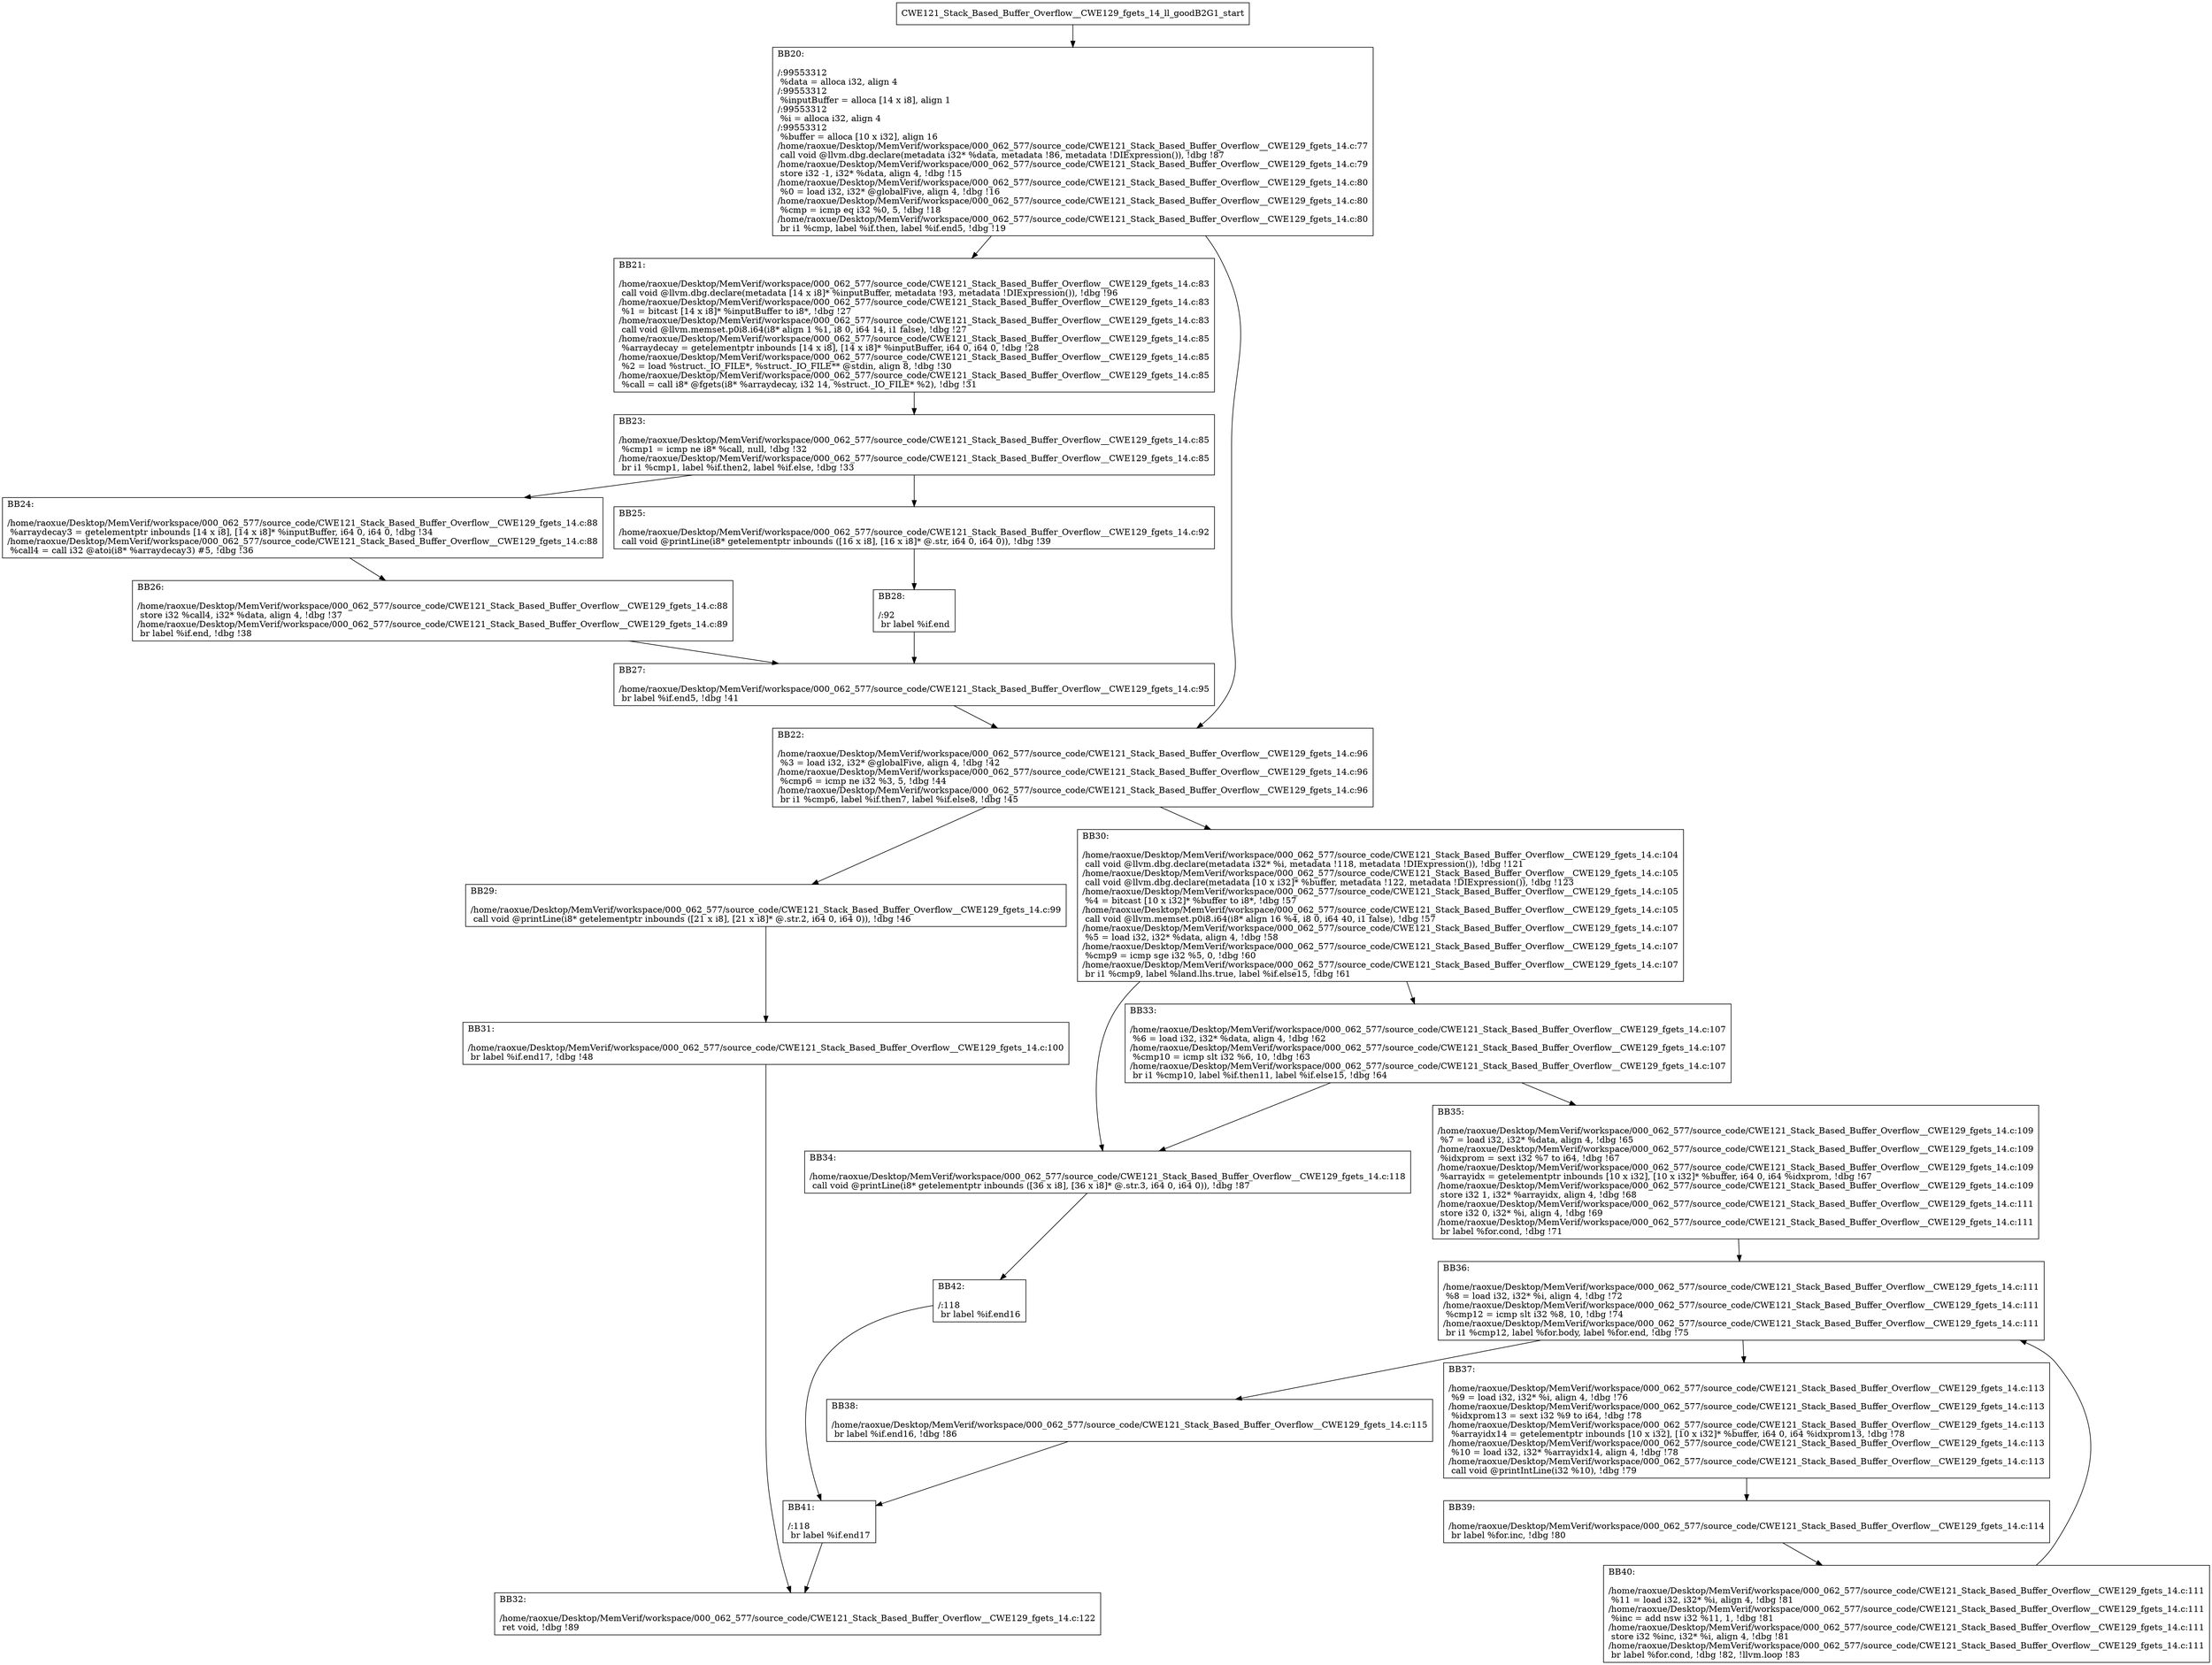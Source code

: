 digraph "CFG for'CWE121_Stack_Based_Buffer_Overflow__CWE129_fgets_14_ll_goodB2G1' function" {
	BBCWE121_Stack_Based_Buffer_Overflow__CWE129_fgets_14_ll_goodB2G1_start[shape=record,label="{CWE121_Stack_Based_Buffer_Overflow__CWE129_fgets_14_ll_goodB2G1_start}"];
	BBCWE121_Stack_Based_Buffer_Overflow__CWE129_fgets_14_ll_goodB2G1_start-> CWE121_Stack_Based_Buffer_Overflow__CWE129_fgets_14_ll_goodB2G1BB20;
	CWE121_Stack_Based_Buffer_Overflow__CWE129_fgets_14_ll_goodB2G1BB20 [shape=record, label="{BB20:\l\l/:99553312\l
  %data = alloca i32, align 4\l
/:99553312\l
  %inputBuffer = alloca [14 x i8], align 1\l
/:99553312\l
  %i = alloca i32, align 4\l
/:99553312\l
  %buffer = alloca [10 x i32], align 16\l
/home/raoxue/Desktop/MemVerif/workspace/000_062_577/source_code/CWE121_Stack_Based_Buffer_Overflow__CWE129_fgets_14.c:77\l
  call void @llvm.dbg.declare(metadata i32* %data, metadata !86, metadata !DIExpression()), !dbg !87\l
/home/raoxue/Desktop/MemVerif/workspace/000_062_577/source_code/CWE121_Stack_Based_Buffer_Overflow__CWE129_fgets_14.c:79\l
  store i32 -1, i32* %data, align 4, !dbg !15\l
/home/raoxue/Desktop/MemVerif/workspace/000_062_577/source_code/CWE121_Stack_Based_Buffer_Overflow__CWE129_fgets_14.c:80\l
  %0 = load i32, i32* @globalFive, align 4, !dbg !16\l
/home/raoxue/Desktop/MemVerif/workspace/000_062_577/source_code/CWE121_Stack_Based_Buffer_Overflow__CWE129_fgets_14.c:80\l
  %cmp = icmp eq i32 %0, 5, !dbg !18\l
/home/raoxue/Desktop/MemVerif/workspace/000_062_577/source_code/CWE121_Stack_Based_Buffer_Overflow__CWE129_fgets_14.c:80\l
  br i1 %cmp, label %if.then, label %if.end5, !dbg !19\l
}"];
	CWE121_Stack_Based_Buffer_Overflow__CWE129_fgets_14_ll_goodB2G1BB20-> CWE121_Stack_Based_Buffer_Overflow__CWE129_fgets_14_ll_goodB2G1BB21;
	CWE121_Stack_Based_Buffer_Overflow__CWE129_fgets_14_ll_goodB2G1BB20-> CWE121_Stack_Based_Buffer_Overflow__CWE129_fgets_14_ll_goodB2G1BB22;
	CWE121_Stack_Based_Buffer_Overflow__CWE129_fgets_14_ll_goodB2G1BB21 [shape=record, label="{BB21:\l\l/home/raoxue/Desktop/MemVerif/workspace/000_062_577/source_code/CWE121_Stack_Based_Buffer_Overflow__CWE129_fgets_14.c:83\l
  call void @llvm.dbg.declare(metadata [14 x i8]* %inputBuffer, metadata !93, metadata !DIExpression()), !dbg !96\l
/home/raoxue/Desktop/MemVerif/workspace/000_062_577/source_code/CWE121_Stack_Based_Buffer_Overflow__CWE129_fgets_14.c:83\l
  %1 = bitcast [14 x i8]* %inputBuffer to i8*, !dbg !27\l
/home/raoxue/Desktop/MemVerif/workspace/000_062_577/source_code/CWE121_Stack_Based_Buffer_Overflow__CWE129_fgets_14.c:83\l
  call void @llvm.memset.p0i8.i64(i8* align 1 %1, i8 0, i64 14, i1 false), !dbg !27\l
/home/raoxue/Desktop/MemVerif/workspace/000_062_577/source_code/CWE121_Stack_Based_Buffer_Overflow__CWE129_fgets_14.c:85\l
  %arraydecay = getelementptr inbounds [14 x i8], [14 x i8]* %inputBuffer, i64 0, i64 0, !dbg !28\l
/home/raoxue/Desktop/MemVerif/workspace/000_062_577/source_code/CWE121_Stack_Based_Buffer_Overflow__CWE129_fgets_14.c:85\l
  %2 = load %struct._IO_FILE*, %struct._IO_FILE** @stdin, align 8, !dbg !30\l
/home/raoxue/Desktop/MemVerif/workspace/000_062_577/source_code/CWE121_Stack_Based_Buffer_Overflow__CWE129_fgets_14.c:85\l
  %call = call i8* @fgets(i8* %arraydecay, i32 14, %struct._IO_FILE* %2), !dbg !31\l
}"];
	CWE121_Stack_Based_Buffer_Overflow__CWE129_fgets_14_ll_goodB2G1BB21-> CWE121_Stack_Based_Buffer_Overflow__CWE129_fgets_14_ll_goodB2G1BB23;
	CWE121_Stack_Based_Buffer_Overflow__CWE129_fgets_14_ll_goodB2G1BB23 [shape=record, label="{BB23:\l\l/home/raoxue/Desktop/MemVerif/workspace/000_062_577/source_code/CWE121_Stack_Based_Buffer_Overflow__CWE129_fgets_14.c:85\l
  %cmp1 = icmp ne i8* %call, null, !dbg !32\l
/home/raoxue/Desktop/MemVerif/workspace/000_062_577/source_code/CWE121_Stack_Based_Buffer_Overflow__CWE129_fgets_14.c:85\l
  br i1 %cmp1, label %if.then2, label %if.else, !dbg !33\l
}"];
	CWE121_Stack_Based_Buffer_Overflow__CWE129_fgets_14_ll_goodB2G1BB23-> CWE121_Stack_Based_Buffer_Overflow__CWE129_fgets_14_ll_goodB2G1BB24;
	CWE121_Stack_Based_Buffer_Overflow__CWE129_fgets_14_ll_goodB2G1BB23-> CWE121_Stack_Based_Buffer_Overflow__CWE129_fgets_14_ll_goodB2G1BB25;
	CWE121_Stack_Based_Buffer_Overflow__CWE129_fgets_14_ll_goodB2G1BB24 [shape=record, label="{BB24:\l\l/home/raoxue/Desktop/MemVerif/workspace/000_062_577/source_code/CWE121_Stack_Based_Buffer_Overflow__CWE129_fgets_14.c:88\l
  %arraydecay3 = getelementptr inbounds [14 x i8], [14 x i8]* %inputBuffer, i64 0, i64 0, !dbg !34\l
/home/raoxue/Desktop/MemVerif/workspace/000_062_577/source_code/CWE121_Stack_Based_Buffer_Overflow__CWE129_fgets_14.c:88\l
  %call4 = call i32 @atoi(i8* %arraydecay3) #5, !dbg !36\l
}"];
	CWE121_Stack_Based_Buffer_Overflow__CWE129_fgets_14_ll_goodB2G1BB24-> CWE121_Stack_Based_Buffer_Overflow__CWE129_fgets_14_ll_goodB2G1BB26;
	CWE121_Stack_Based_Buffer_Overflow__CWE129_fgets_14_ll_goodB2G1BB26 [shape=record, label="{BB26:\l\l/home/raoxue/Desktop/MemVerif/workspace/000_062_577/source_code/CWE121_Stack_Based_Buffer_Overflow__CWE129_fgets_14.c:88\l
  store i32 %call4, i32* %data, align 4, !dbg !37\l
/home/raoxue/Desktop/MemVerif/workspace/000_062_577/source_code/CWE121_Stack_Based_Buffer_Overflow__CWE129_fgets_14.c:89\l
  br label %if.end, !dbg !38\l
}"];
	CWE121_Stack_Based_Buffer_Overflow__CWE129_fgets_14_ll_goodB2G1BB26-> CWE121_Stack_Based_Buffer_Overflow__CWE129_fgets_14_ll_goodB2G1BB27;
	CWE121_Stack_Based_Buffer_Overflow__CWE129_fgets_14_ll_goodB2G1BB25 [shape=record, label="{BB25:\l\l/home/raoxue/Desktop/MemVerif/workspace/000_062_577/source_code/CWE121_Stack_Based_Buffer_Overflow__CWE129_fgets_14.c:92\l
  call void @printLine(i8* getelementptr inbounds ([16 x i8], [16 x i8]* @.str, i64 0, i64 0)), !dbg !39\l
}"];
	CWE121_Stack_Based_Buffer_Overflow__CWE129_fgets_14_ll_goodB2G1BB25-> CWE121_Stack_Based_Buffer_Overflow__CWE129_fgets_14_ll_goodB2G1BB28;
	CWE121_Stack_Based_Buffer_Overflow__CWE129_fgets_14_ll_goodB2G1BB28 [shape=record, label="{BB28:\l\l/:92\l
  br label %if.end\l
}"];
	CWE121_Stack_Based_Buffer_Overflow__CWE129_fgets_14_ll_goodB2G1BB28-> CWE121_Stack_Based_Buffer_Overflow__CWE129_fgets_14_ll_goodB2G1BB27;
	CWE121_Stack_Based_Buffer_Overflow__CWE129_fgets_14_ll_goodB2G1BB27 [shape=record, label="{BB27:\l\l/home/raoxue/Desktop/MemVerif/workspace/000_062_577/source_code/CWE121_Stack_Based_Buffer_Overflow__CWE129_fgets_14.c:95\l
  br label %if.end5, !dbg !41\l
}"];
	CWE121_Stack_Based_Buffer_Overflow__CWE129_fgets_14_ll_goodB2G1BB27-> CWE121_Stack_Based_Buffer_Overflow__CWE129_fgets_14_ll_goodB2G1BB22;
	CWE121_Stack_Based_Buffer_Overflow__CWE129_fgets_14_ll_goodB2G1BB22 [shape=record, label="{BB22:\l\l/home/raoxue/Desktop/MemVerif/workspace/000_062_577/source_code/CWE121_Stack_Based_Buffer_Overflow__CWE129_fgets_14.c:96\l
  %3 = load i32, i32* @globalFive, align 4, !dbg !42\l
/home/raoxue/Desktop/MemVerif/workspace/000_062_577/source_code/CWE121_Stack_Based_Buffer_Overflow__CWE129_fgets_14.c:96\l
  %cmp6 = icmp ne i32 %3, 5, !dbg !44\l
/home/raoxue/Desktop/MemVerif/workspace/000_062_577/source_code/CWE121_Stack_Based_Buffer_Overflow__CWE129_fgets_14.c:96\l
  br i1 %cmp6, label %if.then7, label %if.else8, !dbg !45\l
}"];
	CWE121_Stack_Based_Buffer_Overflow__CWE129_fgets_14_ll_goodB2G1BB22-> CWE121_Stack_Based_Buffer_Overflow__CWE129_fgets_14_ll_goodB2G1BB29;
	CWE121_Stack_Based_Buffer_Overflow__CWE129_fgets_14_ll_goodB2G1BB22-> CWE121_Stack_Based_Buffer_Overflow__CWE129_fgets_14_ll_goodB2G1BB30;
	CWE121_Stack_Based_Buffer_Overflow__CWE129_fgets_14_ll_goodB2G1BB29 [shape=record, label="{BB29:\l\l/home/raoxue/Desktop/MemVerif/workspace/000_062_577/source_code/CWE121_Stack_Based_Buffer_Overflow__CWE129_fgets_14.c:99\l
  call void @printLine(i8* getelementptr inbounds ([21 x i8], [21 x i8]* @.str.2, i64 0, i64 0)), !dbg !46\l
}"];
	CWE121_Stack_Based_Buffer_Overflow__CWE129_fgets_14_ll_goodB2G1BB29-> CWE121_Stack_Based_Buffer_Overflow__CWE129_fgets_14_ll_goodB2G1BB31;
	CWE121_Stack_Based_Buffer_Overflow__CWE129_fgets_14_ll_goodB2G1BB31 [shape=record, label="{BB31:\l\l/home/raoxue/Desktop/MemVerif/workspace/000_062_577/source_code/CWE121_Stack_Based_Buffer_Overflow__CWE129_fgets_14.c:100\l
  br label %if.end17, !dbg !48\l
}"];
	CWE121_Stack_Based_Buffer_Overflow__CWE129_fgets_14_ll_goodB2G1BB31-> CWE121_Stack_Based_Buffer_Overflow__CWE129_fgets_14_ll_goodB2G1BB32;
	CWE121_Stack_Based_Buffer_Overflow__CWE129_fgets_14_ll_goodB2G1BB30 [shape=record, label="{BB30:\l\l/home/raoxue/Desktop/MemVerif/workspace/000_062_577/source_code/CWE121_Stack_Based_Buffer_Overflow__CWE129_fgets_14.c:104\l
  call void @llvm.dbg.declare(metadata i32* %i, metadata !118, metadata !DIExpression()), !dbg !121\l
/home/raoxue/Desktop/MemVerif/workspace/000_062_577/source_code/CWE121_Stack_Based_Buffer_Overflow__CWE129_fgets_14.c:105\l
  call void @llvm.dbg.declare(metadata [10 x i32]* %buffer, metadata !122, metadata !DIExpression()), !dbg !123\l
/home/raoxue/Desktop/MemVerif/workspace/000_062_577/source_code/CWE121_Stack_Based_Buffer_Overflow__CWE129_fgets_14.c:105\l
  %4 = bitcast [10 x i32]* %buffer to i8*, !dbg !57\l
/home/raoxue/Desktop/MemVerif/workspace/000_062_577/source_code/CWE121_Stack_Based_Buffer_Overflow__CWE129_fgets_14.c:105\l
  call void @llvm.memset.p0i8.i64(i8* align 16 %4, i8 0, i64 40, i1 false), !dbg !57\l
/home/raoxue/Desktop/MemVerif/workspace/000_062_577/source_code/CWE121_Stack_Based_Buffer_Overflow__CWE129_fgets_14.c:107\l
  %5 = load i32, i32* %data, align 4, !dbg !58\l
/home/raoxue/Desktop/MemVerif/workspace/000_062_577/source_code/CWE121_Stack_Based_Buffer_Overflow__CWE129_fgets_14.c:107\l
  %cmp9 = icmp sge i32 %5, 0, !dbg !60\l
/home/raoxue/Desktop/MemVerif/workspace/000_062_577/source_code/CWE121_Stack_Based_Buffer_Overflow__CWE129_fgets_14.c:107\l
  br i1 %cmp9, label %land.lhs.true, label %if.else15, !dbg !61\l
}"];
	CWE121_Stack_Based_Buffer_Overflow__CWE129_fgets_14_ll_goodB2G1BB30-> CWE121_Stack_Based_Buffer_Overflow__CWE129_fgets_14_ll_goodB2G1BB33;
	CWE121_Stack_Based_Buffer_Overflow__CWE129_fgets_14_ll_goodB2G1BB30-> CWE121_Stack_Based_Buffer_Overflow__CWE129_fgets_14_ll_goodB2G1BB34;
	CWE121_Stack_Based_Buffer_Overflow__CWE129_fgets_14_ll_goodB2G1BB33 [shape=record, label="{BB33:\l\l/home/raoxue/Desktop/MemVerif/workspace/000_062_577/source_code/CWE121_Stack_Based_Buffer_Overflow__CWE129_fgets_14.c:107\l
  %6 = load i32, i32* %data, align 4, !dbg !62\l
/home/raoxue/Desktop/MemVerif/workspace/000_062_577/source_code/CWE121_Stack_Based_Buffer_Overflow__CWE129_fgets_14.c:107\l
  %cmp10 = icmp slt i32 %6, 10, !dbg !63\l
/home/raoxue/Desktop/MemVerif/workspace/000_062_577/source_code/CWE121_Stack_Based_Buffer_Overflow__CWE129_fgets_14.c:107\l
  br i1 %cmp10, label %if.then11, label %if.else15, !dbg !64\l
}"];
	CWE121_Stack_Based_Buffer_Overflow__CWE129_fgets_14_ll_goodB2G1BB33-> CWE121_Stack_Based_Buffer_Overflow__CWE129_fgets_14_ll_goodB2G1BB35;
	CWE121_Stack_Based_Buffer_Overflow__CWE129_fgets_14_ll_goodB2G1BB33-> CWE121_Stack_Based_Buffer_Overflow__CWE129_fgets_14_ll_goodB2G1BB34;
	CWE121_Stack_Based_Buffer_Overflow__CWE129_fgets_14_ll_goodB2G1BB35 [shape=record, label="{BB35:\l\l/home/raoxue/Desktop/MemVerif/workspace/000_062_577/source_code/CWE121_Stack_Based_Buffer_Overflow__CWE129_fgets_14.c:109\l
  %7 = load i32, i32* %data, align 4, !dbg !65\l
/home/raoxue/Desktop/MemVerif/workspace/000_062_577/source_code/CWE121_Stack_Based_Buffer_Overflow__CWE129_fgets_14.c:109\l
  %idxprom = sext i32 %7 to i64, !dbg !67\l
/home/raoxue/Desktop/MemVerif/workspace/000_062_577/source_code/CWE121_Stack_Based_Buffer_Overflow__CWE129_fgets_14.c:109\l
  %arrayidx = getelementptr inbounds [10 x i32], [10 x i32]* %buffer, i64 0, i64 %idxprom, !dbg !67\l
/home/raoxue/Desktop/MemVerif/workspace/000_062_577/source_code/CWE121_Stack_Based_Buffer_Overflow__CWE129_fgets_14.c:109\l
  store i32 1, i32* %arrayidx, align 4, !dbg !68\l
/home/raoxue/Desktop/MemVerif/workspace/000_062_577/source_code/CWE121_Stack_Based_Buffer_Overflow__CWE129_fgets_14.c:111\l
  store i32 0, i32* %i, align 4, !dbg !69\l
/home/raoxue/Desktop/MemVerif/workspace/000_062_577/source_code/CWE121_Stack_Based_Buffer_Overflow__CWE129_fgets_14.c:111\l
  br label %for.cond, !dbg !71\l
}"];
	CWE121_Stack_Based_Buffer_Overflow__CWE129_fgets_14_ll_goodB2G1BB35-> CWE121_Stack_Based_Buffer_Overflow__CWE129_fgets_14_ll_goodB2G1BB36;
	CWE121_Stack_Based_Buffer_Overflow__CWE129_fgets_14_ll_goodB2G1BB36 [shape=record, label="{BB36:\l\l/home/raoxue/Desktop/MemVerif/workspace/000_062_577/source_code/CWE121_Stack_Based_Buffer_Overflow__CWE129_fgets_14.c:111\l
  %8 = load i32, i32* %i, align 4, !dbg !72\l
/home/raoxue/Desktop/MemVerif/workspace/000_062_577/source_code/CWE121_Stack_Based_Buffer_Overflow__CWE129_fgets_14.c:111\l
  %cmp12 = icmp slt i32 %8, 10, !dbg !74\l
/home/raoxue/Desktop/MemVerif/workspace/000_062_577/source_code/CWE121_Stack_Based_Buffer_Overflow__CWE129_fgets_14.c:111\l
  br i1 %cmp12, label %for.body, label %for.end, !dbg !75\l
}"];
	CWE121_Stack_Based_Buffer_Overflow__CWE129_fgets_14_ll_goodB2G1BB36-> CWE121_Stack_Based_Buffer_Overflow__CWE129_fgets_14_ll_goodB2G1BB37;
	CWE121_Stack_Based_Buffer_Overflow__CWE129_fgets_14_ll_goodB2G1BB36-> CWE121_Stack_Based_Buffer_Overflow__CWE129_fgets_14_ll_goodB2G1BB38;
	CWE121_Stack_Based_Buffer_Overflow__CWE129_fgets_14_ll_goodB2G1BB37 [shape=record, label="{BB37:\l\l/home/raoxue/Desktop/MemVerif/workspace/000_062_577/source_code/CWE121_Stack_Based_Buffer_Overflow__CWE129_fgets_14.c:113\l
  %9 = load i32, i32* %i, align 4, !dbg !76\l
/home/raoxue/Desktop/MemVerif/workspace/000_062_577/source_code/CWE121_Stack_Based_Buffer_Overflow__CWE129_fgets_14.c:113\l
  %idxprom13 = sext i32 %9 to i64, !dbg !78\l
/home/raoxue/Desktop/MemVerif/workspace/000_062_577/source_code/CWE121_Stack_Based_Buffer_Overflow__CWE129_fgets_14.c:113\l
  %arrayidx14 = getelementptr inbounds [10 x i32], [10 x i32]* %buffer, i64 0, i64 %idxprom13, !dbg !78\l
/home/raoxue/Desktop/MemVerif/workspace/000_062_577/source_code/CWE121_Stack_Based_Buffer_Overflow__CWE129_fgets_14.c:113\l
  %10 = load i32, i32* %arrayidx14, align 4, !dbg !78\l
/home/raoxue/Desktop/MemVerif/workspace/000_062_577/source_code/CWE121_Stack_Based_Buffer_Overflow__CWE129_fgets_14.c:113\l
  call void @printIntLine(i32 %10), !dbg !79\l
}"];
	CWE121_Stack_Based_Buffer_Overflow__CWE129_fgets_14_ll_goodB2G1BB37-> CWE121_Stack_Based_Buffer_Overflow__CWE129_fgets_14_ll_goodB2G1BB39;
	CWE121_Stack_Based_Buffer_Overflow__CWE129_fgets_14_ll_goodB2G1BB39 [shape=record, label="{BB39:\l\l/home/raoxue/Desktop/MemVerif/workspace/000_062_577/source_code/CWE121_Stack_Based_Buffer_Overflow__CWE129_fgets_14.c:114\l
  br label %for.inc, !dbg !80\l
}"];
	CWE121_Stack_Based_Buffer_Overflow__CWE129_fgets_14_ll_goodB2G1BB39-> CWE121_Stack_Based_Buffer_Overflow__CWE129_fgets_14_ll_goodB2G1BB40;
	CWE121_Stack_Based_Buffer_Overflow__CWE129_fgets_14_ll_goodB2G1BB40 [shape=record, label="{BB40:\l\l/home/raoxue/Desktop/MemVerif/workspace/000_062_577/source_code/CWE121_Stack_Based_Buffer_Overflow__CWE129_fgets_14.c:111\l
  %11 = load i32, i32* %i, align 4, !dbg !81\l
/home/raoxue/Desktop/MemVerif/workspace/000_062_577/source_code/CWE121_Stack_Based_Buffer_Overflow__CWE129_fgets_14.c:111\l
  %inc = add nsw i32 %11, 1, !dbg !81\l
/home/raoxue/Desktop/MemVerif/workspace/000_062_577/source_code/CWE121_Stack_Based_Buffer_Overflow__CWE129_fgets_14.c:111\l
  store i32 %inc, i32* %i, align 4, !dbg !81\l
/home/raoxue/Desktop/MemVerif/workspace/000_062_577/source_code/CWE121_Stack_Based_Buffer_Overflow__CWE129_fgets_14.c:111\l
  br label %for.cond, !dbg !82, !llvm.loop !83\l
}"];
	CWE121_Stack_Based_Buffer_Overflow__CWE129_fgets_14_ll_goodB2G1BB40-> CWE121_Stack_Based_Buffer_Overflow__CWE129_fgets_14_ll_goodB2G1BB36;
	CWE121_Stack_Based_Buffer_Overflow__CWE129_fgets_14_ll_goodB2G1BB38 [shape=record, label="{BB38:\l\l/home/raoxue/Desktop/MemVerif/workspace/000_062_577/source_code/CWE121_Stack_Based_Buffer_Overflow__CWE129_fgets_14.c:115\l
  br label %if.end16, !dbg !86\l
}"];
	CWE121_Stack_Based_Buffer_Overflow__CWE129_fgets_14_ll_goodB2G1BB38-> CWE121_Stack_Based_Buffer_Overflow__CWE129_fgets_14_ll_goodB2G1BB41;
	CWE121_Stack_Based_Buffer_Overflow__CWE129_fgets_14_ll_goodB2G1BB34 [shape=record, label="{BB34:\l\l/home/raoxue/Desktop/MemVerif/workspace/000_062_577/source_code/CWE121_Stack_Based_Buffer_Overflow__CWE129_fgets_14.c:118\l
  call void @printLine(i8* getelementptr inbounds ([36 x i8], [36 x i8]* @.str.3, i64 0, i64 0)), !dbg !87\l
}"];
	CWE121_Stack_Based_Buffer_Overflow__CWE129_fgets_14_ll_goodB2G1BB34-> CWE121_Stack_Based_Buffer_Overflow__CWE129_fgets_14_ll_goodB2G1BB42;
	CWE121_Stack_Based_Buffer_Overflow__CWE129_fgets_14_ll_goodB2G1BB42 [shape=record, label="{BB42:\l\l/:118\l
  br label %if.end16\l
}"];
	CWE121_Stack_Based_Buffer_Overflow__CWE129_fgets_14_ll_goodB2G1BB42-> CWE121_Stack_Based_Buffer_Overflow__CWE129_fgets_14_ll_goodB2G1BB41;
	CWE121_Stack_Based_Buffer_Overflow__CWE129_fgets_14_ll_goodB2G1BB41 [shape=record, label="{BB41:\l\l/:118\l
  br label %if.end17\l
}"];
	CWE121_Stack_Based_Buffer_Overflow__CWE129_fgets_14_ll_goodB2G1BB41-> CWE121_Stack_Based_Buffer_Overflow__CWE129_fgets_14_ll_goodB2G1BB32;
	CWE121_Stack_Based_Buffer_Overflow__CWE129_fgets_14_ll_goodB2G1BB32 [shape=record, label="{BB32:\l\l/home/raoxue/Desktop/MemVerif/workspace/000_062_577/source_code/CWE121_Stack_Based_Buffer_Overflow__CWE129_fgets_14.c:122\l
  ret void, !dbg !89\l
}"];
}
